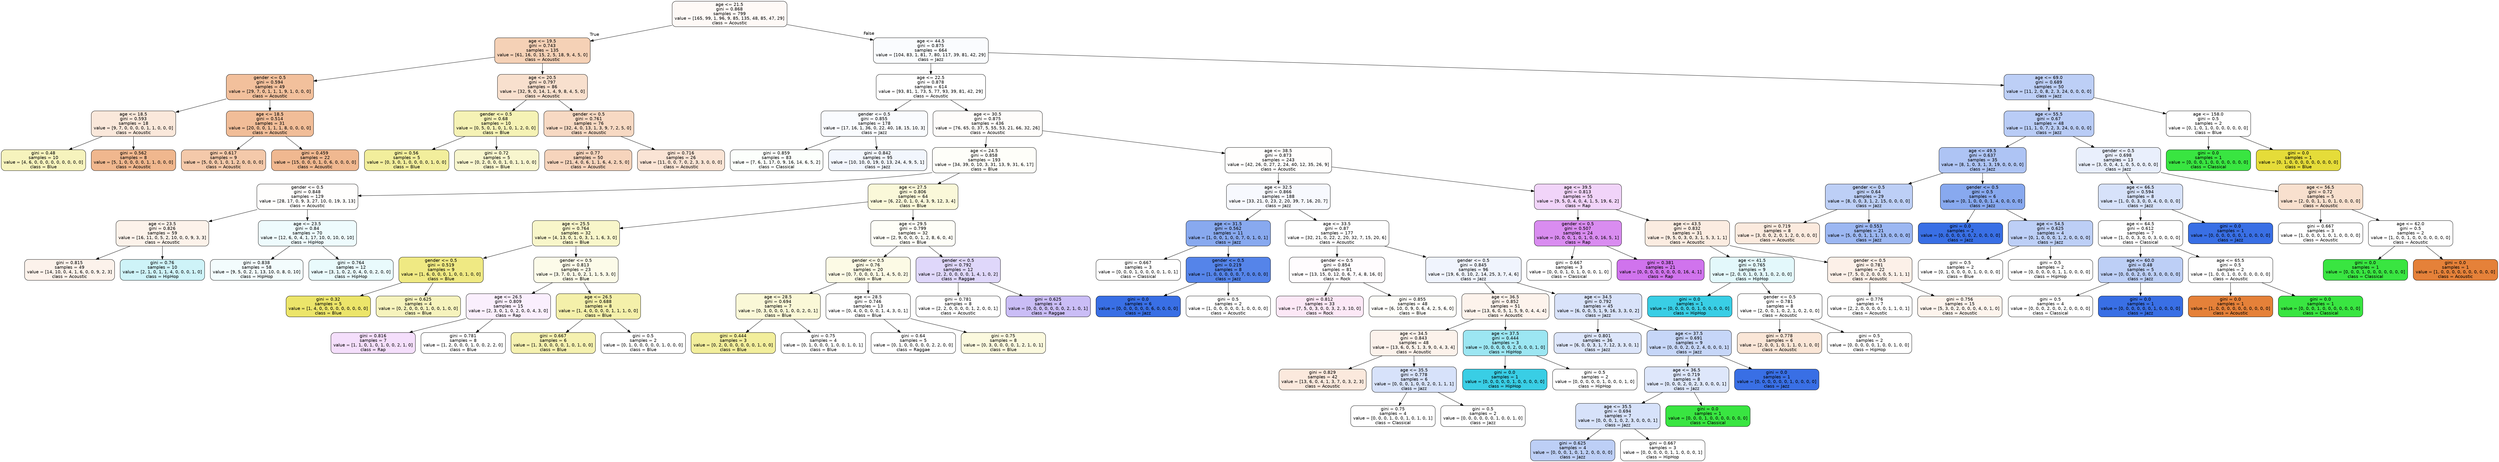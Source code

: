 digraph Tree {
node [shape=box, style="filled, rounded", color="black", fontname="helvetica"] ;
edge [fontname="helvetica"] ;
0 [label="age <= 21.5\ngini = 0.868\nsamples = 799\nvalue = [165, 99, 1, 96, 9, 85, 135, 48, 85, 47, 29]\nclass = Acoustic", fillcolor="#fef9f6"] ;
1 [label="age <= 19.5\ngini = 0.743\nsamples = 135\nvalue = [61, 16, 0, 15, 2, 5, 18, 9, 4, 5, 0]\nclass = Acoustic", fillcolor="#f5d1b6"] ;
0 -> 1 [labeldistance=2.5, labelangle=45, headlabel="True"] ;
2 [label="gender <= 0.5\ngini = 0.594\nsamples = 49\nvalue = [29, 7, 0, 1, 1, 1, 9, 1, 0, 0, 0]\nclass = Acoustic", fillcolor="#f2c09c"] ;
1 -> 2 ;
3 [label="age <= 18.5\ngini = 0.593\nsamples = 18\nvalue = [9, 7, 0, 0, 0, 0, 1, 1, 0, 0, 0]\nclass = Acoustic", fillcolor="#fae8db"] ;
2 -> 3 ;
4 [label="gini = 0.48\nsamples = 10\nvalue = [4, 6, 0, 0, 0, 0, 0, 0, 0, 0, 0]\nclass = Blue", fillcolor="#f6f3bd"] ;
3 -> 4 ;
5 [label="gini = 0.562\nsamples = 8\nvalue = [5, 1, 0, 0, 0, 0, 1, 1, 0, 0, 0]\nclass = Acoustic", fillcolor="#f0b78e"] ;
3 -> 5 ;
6 [label="age <= 18.5\ngini = 0.514\nsamples = 31\nvalue = [20, 0, 0, 1, 1, 1, 8, 0, 0, 0, 0]\nclass = Acoustic", fillcolor="#f1bd98"] ;
2 -> 6 ;
7 [label="gini = 0.617\nsamples = 9\nvalue = [5, 0, 0, 1, 0, 1, 2, 0, 0, 0, 0]\nclass = Acoustic", fillcolor="#f4c9aa"] ;
6 -> 7 ;
8 [label="gini = 0.459\nsamples = 22\nvalue = [15, 0, 0, 0, 1, 0, 6, 0, 0, 0, 0]\nclass = Acoustic", fillcolor="#f0b890"] ;
6 -> 8 ;
9 [label="age <= 20.5\ngini = 0.797\nsamples = 86\nvalue = [32, 9, 0, 14, 1, 4, 9, 8, 4, 5, 0]\nclass = Acoustic", fillcolor="#f8e0ce"] ;
1 -> 9 ;
10 [label="gender <= 0.5\ngini = 0.68\nsamples = 10\nvalue = [0, 5, 0, 1, 0, 1, 0, 1, 2, 0, 0]\nclass = Blue", fillcolor="#f5f2b5"] ;
9 -> 10 ;
11 [label="gini = 0.56\nsamples = 5\nvalue = [0, 3, 0, 1, 0, 0, 0, 0, 1, 0, 0]\nclass = Blue", fillcolor="#f2ee9c"] ;
10 -> 11 ;
12 [label="gini = 0.72\nsamples = 5\nvalue = [0, 2, 0, 0, 0, 1, 0, 1, 1, 0, 0]\nclass = Blue", fillcolor="#f8f6ce"] ;
10 -> 12 ;
13 [label="gender <= 0.5\ngini = 0.761\nsamples = 76\nvalue = [32, 4, 0, 13, 1, 3, 9, 7, 2, 5, 0]\nclass = Acoustic", fillcolor="#f7d9c3"] ;
9 -> 13 ;
14 [label="gini = 0.77\nsamples = 50\nvalue = [21, 4, 0, 6, 1, 1, 6, 4, 2, 5, 0]\nclass = Acoustic", fillcolor="#f6d4bc"] ;
13 -> 14 ;
15 [label="gini = 0.716\nsamples = 26\nvalue = [11, 0, 0, 7, 0, 2, 3, 3, 0, 0, 0]\nclass = Acoustic", fillcolor="#fae4d5"] ;
13 -> 15 ;
16 [label="age <= 44.5\ngini = 0.875\nsamples = 664\nvalue = [104, 83, 1, 81, 7, 80, 117, 39, 81, 42, 29]\nclass = Jazz", fillcolor="#fafcfe"] ;
0 -> 16 [labeldistance=2.5, labelangle=-45, headlabel="False"] ;
17 [label="age <= 22.5\ngini = 0.878\nsamples = 614\nvalue = [93, 81, 1, 73, 5, 77, 93, 39, 81, 42, 29]\nclass = Acoustic", fillcolor="#ffffff"] ;
16 -> 17 ;
18 [label="gender <= 0.5\ngini = 0.855\nsamples = 178\nvalue = [17, 16, 1, 36, 0, 22, 40, 18, 15, 10, 3]\nclass = Jazz", fillcolor="#f9fbfe"] ;
17 -> 18 ;
19 [label="gini = 0.859\nsamples = 83\nvalue = [7, 6, 1, 17, 0, 9, 16, 14, 6, 5, 2]\nclass = Classical", fillcolor="#fcfffc"] ;
18 -> 19 ;
20 [label="gini = 0.842\nsamples = 95\nvalue = [10, 10, 0, 19, 0, 13, 24, 4, 9, 5, 1]\nclass = Jazz", fillcolor="#f2f6fd"] ;
18 -> 20 ;
21 [label="age <= 30.5\ngini = 0.875\nsamples = 436\nvalue = [76, 65, 0, 37, 5, 55, 53, 21, 66, 32, 26]\nclass = Acoustic", fillcolor="#fefcfa"] ;
17 -> 21 ;
22 [label="age <= 24.5\ngini = 0.858\nsamples = 193\nvalue = [34, 39, 0, 10, 3, 31, 13, 9, 31, 6, 17]\nclass = Blue", fillcolor="#fefef9"] ;
21 -> 22 ;
23 [label="gender <= 0.5\ngini = 0.848\nsamples = 129\nvalue = [28, 17, 0, 9, 3, 27, 10, 0, 19, 3, 13]\nclass = Acoustic", fillcolor="#fffefd"] ;
22 -> 23 ;
24 [label="age <= 23.5\ngini = 0.826\nsamples = 59\nvalue = [16, 11, 0, 5, 2, 10, 0, 0, 9, 3, 3]\nclass = Acoustic", fillcolor="#fcf2ea"] ;
23 -> 24 ;
25 [label="gini = 0.815\nsamples = 49\nvalue = [14, 10, 0, 4, 1, 6, 0, 0, 9, 2, 3]\nclass = Acoustic", fillcolor="#fcf2eb"] ;
24 -> 25 ;
26 [label="gini = 0.76\nsamples = 10\nvalue = [2, 1, 0, 1, 1, 4, 0, 0, 0, 1, 0]\nclass = HipHop", fillcolor="#cef3f8"] ;
24 -> 26 ;
27 [label="age <= 23.5\ngini = 0.84\nsamples = 70\nvalue = [12, 6, 0, 4, 1, 17, 10, 0, 10, 0, 10]\nclass = HipHop", fillcolor="#eefbfd"] ;
23 -> 27 ;
28 [label="gini = 0.838\nsamples = 58\nvalue = [9, 5, 0, 2, 1, 13, 10, 0, 8, 0, 10]\nclass = HipHop", fillcolor="#f3fcfd"] ;
27 -> 28 ;
29 [label="gini = 0.764\nsamples = 12\nvalue = [3, 1, 0, 2, 0, 4, 0, 0, 2, 0, 0]\nclass = HipHop", fillcolor="#e9fafc"] ;
27 -> 29 ;
30 [label="age <= 27.5\ngini = 0.806\nsamples = 64\nvalue = [6, 22, 0, 1, 0, 4, 3, 9, 12, 3, 4]\nclass = Blue", fillcolor="#faf8d9"] ;
22 -> 30 ;
31 [label="age <= 25.5\ngini = 0.764\nsamples = 32\nvalue = [4, 13, 0, 1, 0, 3, 1, 1, 6, 3, 0]\nclass = Blue", fillcolor="#f8f6ca"] ;
30 -> 31 ;
32 [label="gender <= 0.5\ngini = 0.519\nsamples = 9\nvalue = [1, 6, 0, 0, 0, 1, 0, 0, 1, 0, 0]\nclass = Blue", fillcolor="#efe983"] ;
31 -> 32 ;
33 [label="gini = 0.32\nsamples = 5\nvalue = [1, 4, 0, 0, 0, 0, 0, 0, 0, 0, 0]\nclass = Blue", fillcolor="#ece56a"] ;
32 -> 33 ;
34 [label="gini = 0.625\nsamples = 4\nvalue = [0, 2, 0, 0, 0, 1, 0, 0, 1, 0, 0]\nclass = Blue", fillcolor="#f6f3bd"] ;
32 -> 34 ;
35 [label="gender <= 0.5\ngini = 0.813\nsamples = 23\nvalue = [3, 7, 0, 1, 0, 2, 1, 1, 5, 3, 0]\nclass = Blue", fillcolor="#fcfbe9"] ;
31 -> 35 ;
36 [label="age <= 26.5\ngini = 0.809\nsamples = 15\nvalue = [2, 3, 0, 1, 0, 2, 0, 0, 4, 3, 0]\nclass = Rap", fillcolor="#faeffd"] ;
35 -> 36 ;
37 [label="gini = 0.816\nsamples = 7\nvalue = [1, 1, 0, 1, 0, 1, 0, 0, 2, 1, 0]\nclass = Rap", fillcolor="#f4defb"] ;
36 -> 37 ;
38 [label="gini = 0.781\nsamples = 8\nvalue = [1, 2, 0, 0, 0, 1, 0, 0, 2, 2, 0]\nclass = Blue", fillcolor="#ffffff"] ;
36 -> 38 ;
39 [label="age <= 26.5\ngini = 0.688\nsamples = 8\nvalue = [1, 4, 0, 0, 0, 0, 1, 1, 1, 0, 0]\nclass = Blue", fillcolor="#f4f0aa"] ;
35 -> 39 ;
40 [label="gini = 0.667\nsamples = 6\nvalue = [1, 3, 0, 0, 0, 0, 1, 0, 1, 0, 0]\nclass = Blue", fillcolor="#f5f1b0"] ;
39 -> 40 ;
41 [label="gini = 0.5\nsamples = 2\nvalue = [0, 1, 0, 0, 0, 0, 0, 1, 0, 0, 0]\nclass = Blue", fillcolor="#ffffff"] ;
39 -> 41 ;
42 [label="age <= 29.5\ngini = 0.799\nsamples = 32\nvalue = [2, 9, 0, 0, 0, 1, 2, 8, 6, 0, 4]\nclass = Blue", fillcolor="#fefef7"] ;
30 -> 42 ;
43 [label="gender <= 0.5\ngini = 0.76\nsamples = 20\nvalue = [0, 7, 0, 0, 0, 1, 1, 4, 5, 0, 2]\nclass = Blue", fillcolor="#fcfae5"] ;
42 -> 43 ;
44 [label="age <= 28.5\ngini = 0.694\nsamples = 7\nvalue = [0, 3, 0, 0, 0, 1, 0, 0, 2, 0, 1]\nclass = Blue", fillcolor="#faf8d7"] ;
43 -> 44 ;
45 [label="gini = 0.444\nsamples = 3\nvalue = [0, 2, 0, 0, 0, 0, 0, 0, 1, 0, 0]\nclass = Blue", fillcolor="#f2ee9c"] ;
44 -> 45 ;
46 [label="gini = 0.75\nsamples = 4\nvalue = [0, 1, 0, 0, 0, 1, 0, 0, 1, 0, 1]\nclass = Blue", fillcolor="#ffffff"] ;
44 -> 46 ;
47 [label="age <= 28.5\ngini = 0.746\nsamples = 13\nvalue = [0, 4, 0, 0, 0, 0, 1, 4, 3, 0, 1]\nclass = Blue", fillcolor="#ffffff"] ;
43 -> 47 ;
48 [label="gini = 0.64\nsamples = 5\nvalue = [0, 1, 0, 0, 0, 0, 0, 2, 2, 0, 0]\nclass = Raggae", fillcolor="#ffffff"] ;
47 -> 48 ;
49 [label="gini = 0.75\nsamples = 8\nvalue = [0, 3, 0, 0, 0, 0, 1, 2, 1, 0, 1]\nclass = Blue", fillcolor="#fbf9de"] ;
47 -> 49 ;
50 [label="gender <= 0.5\ngini = 0.792\nsamples = 12\nvalue = [2, 2, 0, 0, 0, 0, 1, 4, 1, 0, 2]\nclass = Raggae", fillcolor="#dfd7fa"] ;
42 -> 50 ;
51 [label="gini = 0.781\nsamples = 8\nvalue = [2, 2, 0, 0, 0, 0, 1, 2, 0, 0, 1]\nclass = Acoustic", fillcolor="#ffffff"] ;
50 -> 51 ;
52 [label="gini = 0.625\nsamples = 4\nvalue = [0, 0, 0, 0, 0, 0, 0, 2, 1, 0, 1]\nclass = Raggae", fillcolor="#cabdf6"] ;
50 -> 52 ;
53 [label="age <= 38.5\ngini = 0.873\nsamples = 243\nvalue = [42, 26, 0, 27, 2, 24, 40, 12, 35, 26, 9]\nclass = Acoustic", fillcolor="#fffefd"] ;
21 -> 53 ;
54 [label="age <= 32.5\ngini = 0.866\nsamples = 188\nvalue = [33, 21, 0, 23, 2, 20, 39, 7, 16, 20, 7]\nclass = Jazz", fillcolor="#f7f9fe"] ;
53 -> 54 ;
55 [label="age <= 31.5\ngini = 0.562\nsamples = 11\nvalue = [1, 0, 0, 1, 0, 0, 7, 0, 1, 0, 1]\nclass = Jazz", fillcolor="#88a9ef"] ;
54 -> 55 ;
56 [label="gini = 0.667\nsamples = 3\nvalue = [0, 0, 0, 1, 0, 0, 0, 0, 1, 0, 1]\nclass = Classical", fillcolor="#ffffff"] ;
55 -> 56 ;
57 [label="gender <= 0.5\ngini = 0.219\nsamples = 8\nvalue = [1, 0, 0, 0, 0, 0, 7, 0, 0, 0, 0]\nclass = Jazz", fillcolor="#5584e9"] ;
55 -> 57 ;
58 [label="gini = 0.0\nsamples = 6\nvalue = [0, 0, 0, 0, 0, 0, 6, 0, 0, 0, 0]\nclass = Jazz", fillcolor="#396fe5"] ;
57 -> 58 ;
59 [label="gini = 0.5\nsamples = 2\nvalue = [1, 0, 0, 0, 0, 0, 1, 0, 0, 0, 0]\nclass = Acoustic", fillcolor="#ffffff"] ;
57 -> 59 ;
60 [label="age <= 33.5\ngini = 0.87\nsamples = 177\nvalue = [32, 21, 0, 22, 2, 20, 32, 7, 15, 20, 6]\nclass = Acoustic", fillcolor="#ffffff"] ;
54 -> 60 ;
61 [label="gender <= 0.5\ngini = 0.854\nsamples = 81\nvalue = [13, 15, 0, 12, 0, 6, 7, 4, 8, 16, 0]\nclass = Rock", fillcolor="#fffcfe"] ;
60 -> 61 ;
62 [label="gini = 0.812\nsamples = 33\nvalue = [7, 5, 0, 3, 0, 0, 3, 2, 3, 10, 0]\nclass = Rock", fillcolor="#fce8f6"] ;
61 -> 62 ;
63 [label="gini = 0.855\nsamples = 48\nvalue = [6, 10, 0, 9, 0, 6, 4, 2, 5, 6, 0]\nclass = Blue", fillcolor="#fefefa"] ;
61 -> 63 ;
64 [label="gender <= 0.5\ngini = 0.845\nsamples = 96\nvalue = [19, 6, 0, 10, 2, 14, 25, 3, 7, 4, 6]\nclass = Jazz", fillcolor="#f0f4fd"] ;
60 -> 64 ;
65 [label="age <= 36.5\ngini = 0.852\nsamples = 51\nvalue = [13, 6, 0, 5, 1, 5, 9, 0, 4, 4, 4]\nclass = Acoustic", fillcolor="#fdf3ec"] ;
64 -> 65 ;
66 [label="age <= 34.5\ngini = 0.843\nsamples = 48\nvalue = [13, 6, 0, 5, 1, 3, 9, 0, 4, 3, 4]\nclass = Acoustic", fillcolor="#fcf2eb"] ;
65 -> 66 ;
67 [label="gini = 0.829\nsamples = 42\nvalue = [13, 6, 0, 4, 1, 3, 7, 0, 3, 2, 3]\nclass = Acoustic", fillcolor="#fbe9dd"] ;
66 -> 67 ;
68 [label="age <= 35.5\ngini = 0.778\nsamples = 6\nvalue = [0, 0, 0, 1, 0, 0, 2, 0, 1, 1, 1]\nclass = Jazz", fillcolor="#d7e2fa"] ;
66 -> 68 ;
69 [label="gini = 0.75\nsamples = 4\nvalue = [0, 0, 0, 1, 0, 0, 1, 0, 1, 0, 1]\nclass = Classical", fillcolor="#ffffff"] ;
68 -> 69 ;
70 [label="gini = 0.5\nsamples = 2\nvalue = [0, 0, 0, 0, 0, 0, 1, 0, 0, 1, 0]\nclass = Jazz", fillcolor="#ffffff"] ;
68 -> 70 ;
71 [label="age <= 37.5\ngini = 0.444\nsamples = 3\nvalue = [0, 0, 0, 0, 0, 2, 0, 0, 0, 1, 0]\nclass = HipHop", fillcolor="#9ce6f2"] ;
65 -> 71 ;
72 [label="gini = 0.0\nsamples = 1\nvalue = [0, 0, 0, 0, 0, 1, 0, 0, 0, 0, 0]\nclass = HipHop", fillcolor="#39cee5"] ;
71 -> 72 ;
73 [label="gini = 0.5\nsamples = 2\nvalue = [0, 0, 0, 0, 0, 1, 0, 0, 0, 1, 0]\nclass = HipHop", fillcolor="#ffffff"] ;
71 -> 73 ;
74 [label="age <= 34.5\ngini = 0.792\nsamples = 45\nvalue = [6, 0, 0, 5, 1, 9, 16, 3, 3, 0, 2]\nclass = Jazz", fillcolor="#d9e3fa"] ;
64 -> 74 ;
75 [label="gini = 0.801\nsamples = 36\nvalue = [6, 0, 0, 3, 1, 7, 12, 3, 3, 0, 1]\nclass = Jazz", fillcolor="#dde6fb"] ;
74 -> 75 ;
76 [label="age <= 37.5\ngini = 0.691\nsamples = 9\nvalue = [0, 0, 0, 2, 0, 2, 4, 0, 0, 0, 1]\nclass = Jazz", fillcolor="#c6d6f8"] ;
74 -> 76 ;
77 [label="age <= 36.5\ngini = 0.719\nsamples = 8\nvalue = [0, 0, 0, 2, 0, 2, 3, 0, 0, 0, 1]\nclass = Jazz", fillcolor="#dee7fb"] ;
76 -> 77 ;
78 [label="age <= 35.5\ngini = 0.694\nsamples = 7\nvalue = [0, 0, 0, 1, 0, 2, 3, 0, 0, 0, 1]\nclass = Jazz", fillcolor="#d7e2fa"] ;
77 -> 78 ;
79 [label="gini = 0.625\nsamples = 4\nvalue = [0, 0, 0, 1, 0, 1, 2, 0, 0, 0, 0]\nclass = Jazz", fillcolor="#bdcff6"] ;
78 -> 79 ;
80 [label="gini = 0.667\nsamples = 3\nvalue = [0, 0, 0, 0, 0, 1, 1, 0, 0, 0, 1]\nclass = HipHop", fillcolor="#ffffff"] ;
78 -> 80 ;
81 [label="gini = 0.0\nsamples = 1\nvalue = [0, 0, 0, 1, 0, 0, 0, 0, 0, 0, 0]\nclass = Classical", fillcolor="#39e541"] ;
77 -> 81 ;
82 [label="gini = 0.0\nsamples = 1\nvalue = [0, 0, 0, 0, 0, 0, 1, 0, 0, 0, 0]\nclass = Jazz", fillcolor="#396fe5"] ;
76 -> 82 ;
83 [label="age <= 39.5\ngini = 0.813\nsamples = 55\nvalue = [9, 5, 0, 4, 0, 4, 1, 5, 19, 6, 2]\nclass = Rap", fillcolor="#f1d4f9"] ;
53 -> 83 ;
84 [label="gender <= 0.5\ngini = 0.507\nsamples = 24\nvalue = [0, 0, 0, 1, 0, 1, 0, 0, 16, 5, 1]\nclass = Rap", fillcolor="#d98cf0"] ;
83 -> 84 ;
85 [label="gini = 0.667\nsamples = 3\nvalue = [0, 0, 0, 1, 0, 1, 0, 0, 0, 1, 0]\nclass = Classical", fillcolor="#ffffff"] ;
84 -> 85 ;
86 [label="gini = 0.381\nsamples = 21\nvalue = [0, 0, 0, 0, 0, 0, 0, 0, 16, 4, 1]\nclass = Rap", fillcolor="#d073ed"] ;
84 -> 86 ;
87 [label="age <= 43.5\ngini = 0.832\nsamples = 31\nvalue = [9, 5, 0, 3, 0, 3, 1, 5, 3, 1, 1]\nclass = Acoustic", fillcolor="#fbece1"] ;
83 -> 87 ;
88 [label="age <= 41.5\ngini = 0.765\nsamples = 9\nvalue = [2, 0, 0, 1, 0, 3, 1, 0, 2, 0, 0]\nclass = HipHop", fillcolor="#e3f8fb"] ;
87 -> 88 ;
89 [label="gini = 0.0\nsamples = 1\nvalue = [0, 0, 0, 0, 0, 1, 0, 0, 0, 0, 0]\nclass = HipHop", fillcolor="#39cee5"] ;
88 -> 89 ;
90 [label="gender <= 0.5\ngini = 0.781\nsamples = 8\nvalue = [2, 0, 0, 1, 0, 2, 1, 0, 2, 0, 0]\nclass = Acoustic", fillcolor="#ffffff"] ;
88 -> 90 ;
91 [label="gini = 0.778\nsamples = 6\nvalue = [2, 0, 0, 1, 0, 1, 1, 0, 1, 0, 0]\nclass = Acoustic", fillcolor="#fae6d7"] ;
90 -> 91 ;
92 [label="gini = 0.5\nsamples = 2\nvalue = [0, 0, 0, 0, 0, 1, 0, 0, 1, 0, 0]\nclass = HipHop", fillcolor="#ffffff"] ;
90 -> 92 ;
93 [label="gender <= 0.5\ngini = 0.781\nsamples = 22\nvalue = [7, 5, 0, 2, 0, 0, 0, 5, 1, 1, 1]\nclass = Acoustic", fillcolor="#fcf0e8"] ;
87 -> 93 ;
94 [label="gini = 0.776\nsamples = 7\nvalue = [2, 2, 0, 0, 0, 0, 0, 1, 1, 0, 1]\nclass = Acoustic", fillcolor="#ffffff"] ;
93 -> 94 ;
95 [label="gini = 0.756\nsamples = 15\nvalue = [5, 3, 0, 2, 0, 0, 0, 4, 0, 1, 0]\nclass = Acoustic", fillcolor="#fdf4ed"] ;
93 -> 95 ;
96 [label="age <= 69.0\ngini = 0.689\nsamples = 50\nvalue = [11, 2, 0, 8, 2, 3, 24, 0, 0, 0, 0]\nclass = Jazz", fillcolor="#bdcff6"] ;
16 -> 96 ;
97 [label="age <= 55.5\ngini = 0.67\nsamples = 48\nvalue = [11, 1, 0, 7, 2, 3, 24, 0, 0, 0, 0]\nclass = Jazz", fillcolor="#b9ccf6"] ;
96 -> 97 ;
98 [label="age <= 49.5\ngini = 0.637\nsamples = 35\nvalue = [8, 1, 0, 3, 1, 3, 19, 0, 0, 0, 0]\nclass = Jazz", fillcolor="#aec4f4"] ;
97 -> 98 ;
99 [label="gender <= 0.5\ngini = 0.64\nsamples = 29\nvalue = [8, 0, 0, 3, 1, 2, 15, 0, 0, 0, 0]\nclass = Jazz", fillcolor="#bdcff6"] ;
98 -> 99 ;
100 [label="gini = 0.719\nsamples = 8\nvalue = [3, 0, 0, 2, 0, 1, 2, 0, 0, 0, 0]\nclass = Acoustic", fillcolor="#fbeade"] ;
99 -> 100 ;
101 [label="gini = 0.553\nsamples = 21\nvalue = [5, 0, 0, 1, 1, 1, 13, 0, 0, 0, 0]\nclass = Jazz", fillcolor="#9cb7f2"] ;
99 -> 101 ;
102 [label="gender <= 0.5\ngini = 0.5\nsamples = 6\nvalue = [0, 1, 0, 0, 0, 1, 4, 0, 0, 0, 0]\nclass = Jazz", fillcolor="#88a9ef"] ;
98 -> 102 ;
103 [label="gini = 0.0\nsamples = 2\nvalue = [0, 0, 0, 0, 0, 0, 2, 0, 0, 0, 0]\nclass = Jazz", fillcolor="#396fe5"] ;
102 -> 103 ;
104 [label="age <= 54.5\ngini = 0.625\nsamples = 4\nvalue = [0, 1, 0, 0, 0, 1, 2, 0, 0, 0, 0]\nclass = Jazz", fillcolor="#bdcff6"] ;
102 -> 104 ;
105 [label="gini = 0.5\nsamples = 2\nvalue = [0, 1, 0, 0, 0, 0, 1, 0, 0, 0, 0]\nclass = Blue", fillcolor="#ffffff"] ;
104 -> 105 ;
106 [label="gini = 0.5\nsamples = 2\nvalue = [0, 0, 0, 0, 0, 1, 1, 0, 0, 0, 0]\nclass = HipHop", fillcolor="#ffffff"] ;
104 -> 106 ;
107 [label="gender <= 0.5\ngini = 0.698\nsamples = 13\nvalue = [3, 0, 0, 4, 1, 0, 5, 0, 0, 0, 0]\nclass = Jazz", fillcolor="#e9effc"] ;
97 -> 107 ;
108 [label="age <= 66.5\ngini = 0.594\nsamples = 8\nvalue = [1, 0, 0, 3, 0, 0, 4, 0, 0, 0, 0]\nclass = Jazz", fillcolor="#d7e2fa"] ;
107 -> 108 ;
109 [label="age <= 64.5\ngini = 0.612\nsamples = 7\nvalue = [1, 0, 0, 3, 0, 0, 3, 0, 0, 0, 0]\nclass = Classical", fillcolor="#ffffff"] ;
108 -> 109 ;
110 [label="age <= 60.0\ngini = 0.48\nsamples = 5\nvalue = [0, 0, 0, 2, 0, 0, 3, 0, 0, 0, 0]\nclass = Jazz", fillcolor="#bdcff6"] ;
109 -> 110 ;
111 [label="gini = 0.5\nsamples = 4\nvalue = [0, 0, 0, 2, 0, 0, 2, 0, 0, 0, 0]\nclass = Classical", fillcolor="#ffffff"] ;
110 -> 111 ;
112 [label="gini = 0.0\nsamples = 1\nvalue = [0, 0, 0, 0, 0, 0, 1, 0, 0, 0, 0]\nclass = Jazz", fillcolor="#396fe5"] ;
110 -> 112 ;
113 [label="age <= 65.5\ngini = 0.5\nsamples = 2\nvalue = [1, 0, 0, 1, 0, 0, 0, 0, 0, 0, 0]\nclass = Acoustic", fillcolor="#ffffff"] ;
109 -> 113 ;
114 [label="gini = 0.0\nsamples = 1\nvalue = [1, 0, 0, 0, 0, 0, 0, 0, 0, 0, 0]\nclass = Acoustic", fillcolor="#e58139"] ;
113 -> 114 ;
115 [label="gini = 0.0\nsamples = 1\nvalue = [0, 0, 0, 1, 0, 0, 0, 0, 0, 0, 0]\nclass = Classical", fillcolor="#39e541"] ;
113 -> 115 ;
116 [label="gini = 0.0\nsamples = 1\nvalue = [0, 0, 0, 0, 0, 0, 1, 0, 0, 0, 0]\nclass = Jazz", fillcolor="#396fe5"] ;
108 -> 116 ;
117 [label="age <= 56.5\ngini = 0.72\nsamples = 5\nvalue = [2, 0, 0, 1, 1, 0, 1, 0, 0, 0, 0]\nclass = Acoustic", fillcolor="#f8e0ce"] ;
107 -> 117 ;
118 [label="gini = 0.667\nsamples = 3\nvalue = [1, 0, 0, 0, 1, 0, 1, 0, 0, 0, 0]\nclass = Acoustic", fillcolor="#ffffff"] ;
117 -> 118 ;
119 [label="age <= 62.0\ngini = 0.5\nsamples = 2\nvalue = [1, 0, 0, 1, 0, 0, 0, 0, 0, 0, 0]\nclass = Acoustic", fillcolor="#ffffff"] ;
117 -> 119 ;
120 [label="gini = 0.0\nsamples = 1\nvalue = [0, 0, 0, 1, 0, 0, 0, 0, 0, 0, 0]\nclass = Classical", fillcolor="#39e541"] ;
119 -> 120 ;
121 [label="gini = 0.0\nsamples = 1\nvalue = [1, 0, 0, 0, 0, 0, 0, 0, 0, 0, 0]\nclass = Acoustic", fillcolor="#e58139"] ;
119 -> 121 ;
122 [label="age <= 158.0\ngini = 0.5\nsamples = 2\nvalue = [0, 1, 0, 1, 0, 0, 0, 0, 0, 0, 0]\nclass = Blue", fillcolor="#ffffff"] ;
96 -> 122 ;
123 [label="gini = 0.0\nsamples = 1\nvalue = [0, 0, 0, 1, 0, 0, 0, 0, 0, 0, 0]\nclass = Classical", fillcolor="#39e541"] ;
122 -> 123 ;
124 [label="gini = 0.0\nsamples = 1\nvalue = [0, 1, 0, 0, 0, 0, 0, 0, 0, 0, 0]\nclass = Blue", fillcolor="#e5dc39"] ;
122 -> 124 ;
}